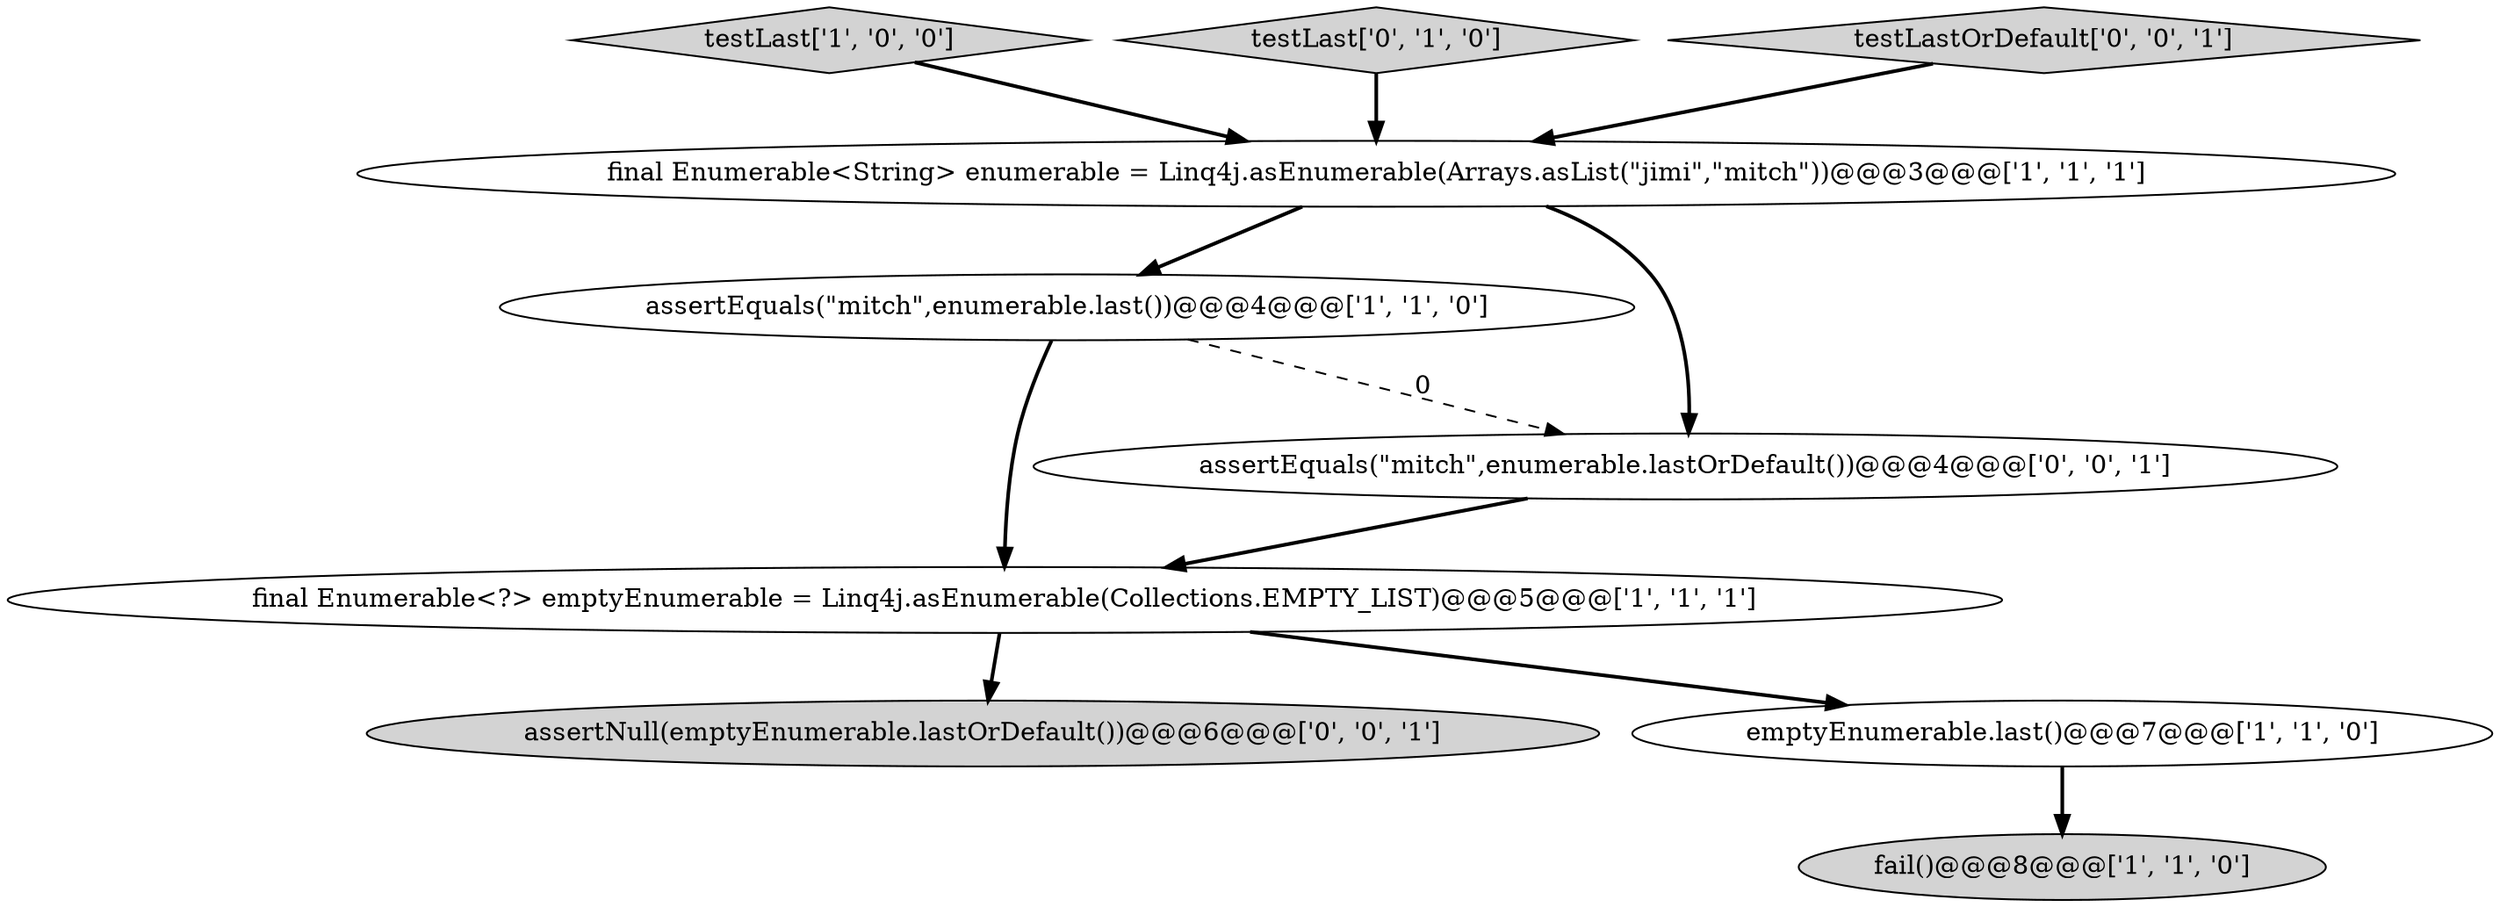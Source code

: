digraph {
3 [style = filled, label = "final Enumerable<?> emptyEnumerable = Linq4j.asEnumerable(Collections.EMPTY_LIST)@@@5@@@['1', '1', '1']", fillcolor = white, shape = ellipse image = "AAA0AAABBB1BBB"];
8 [style = filled, label = "assertNull(emptyEnumerable.lastOrDefault())@@@6@@@['0', '0', '1']", fillcolor = lightgray, shape = ellipse image = "AAA0AAABBB3BBB"];
0 [style = filled, label = "final Enumerable<String> enumerable = Linq4j.asEnumerable(Arrays.asList(\"jimi\",\"mitch\"))@@@3@@@['1', '1', '1']", fillcolor = white, shape = ellipse image = "AAA0AAABBB1BBB"];
4 [style = filled, label = "assertEquals(\"mitch\",enumerable.last())@@@4@@@['1', '1', '0']", fillcolor = white, shape = ellipse image = "AAA0AAABBB1BBB"];
5 [style = filled, label = "testLast['1', '0', '0']", fillcolor = lightgray, shape = diamond image = "AAA0AAABBB1BBB"];
6 [style = filled, label = "testLast['0', '1', '0']", fillcolor = lightgray, shape = diamond image = "AAA0AAABBB2BBB"];
9 [style = filled, label = "assertEquals(\"mitch\",enumerable.lastOrDefault())@@@4@@@['0', '0', '1']", fillcolor = white, shape = ellipse image = "AAA0AAABBB3BBB"];
2 [style = filled, label = "emptyEnumerable.last()@@@7@@@['1', '1', '0']", fillcolor = white, shape = ellipse image = "AAA0AAABBB1BBB"];
1 [style = filled, label = "fail()@@@8@@@['1', '1', '0']", fillcolor = lightgray, shape = ellipse image = "AAA0AAABBB1BBB"];
7 [style = filled, label = "testLastOrDefault['0', '0', '1']", fillcolor = lightgray, shape = diamond image = "AAA0AAABBB3BBB"];
9->3 [style = bold, label=""];
4->3 [style = bold, label=""];
4->9 [style = dashed, label="0"];
0->9 [style = bold, label=""];
7->0 [style = bold, label=""];
6->0 [style = bold, label=""];
3->2 [style = bold, label=""];
5->0 [style = bold, label=""];
0->4 [style = bold, label=""];
2->1 [style = bold, label=""];
3->8 [style = bold, label=""];
}
